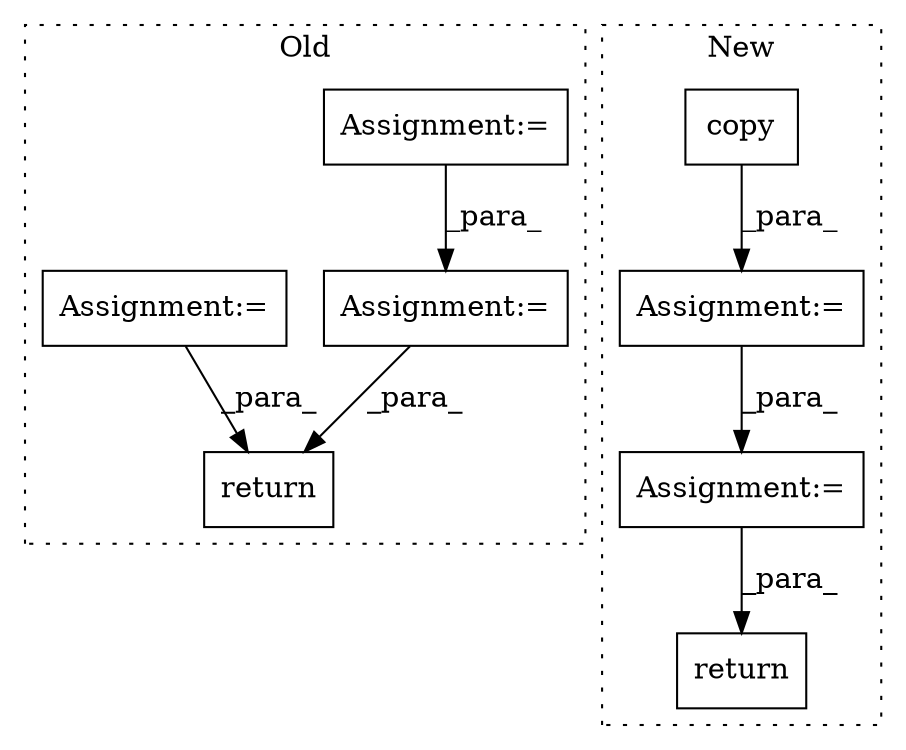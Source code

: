 digraph G {
subgraph cluster0 {
1 [label="return" a="41" s="4023" l="7" shape="box"];
5 [label="Assignment:=" a="7" s="4001" l="1" shape="box"];
6 [label="Assignment:=" a="7" s="3928" l="1" shape="box"];
8 [label="Assignment:=" a="7" s="3880" l="1" shape="box"];
label = "Old";
style="dotted";
}
subgraph cluster1 {
2 [label="copy" a="32" s="4200,4207" l="5,1" shape="box"];
3 [label="return" a="41" s="4352" l="7" shape="box"];
4 [label="Assignment:=" a="7" s="4307" l="1" shape="box"];
7 [label="Assignment:=" a="7" s="4199" l="1" shape="box"];
label = "New";
style="dotted";
}
2 -> 7 [label="_para_"];
4 -> 3 [label="_para_"];
5 -> 1 [label="_para_"];
6 -> 5 [label="_para_"];
7 -> 4 [label="_para_"];
8 -> 1 [label="_para_"];
}
